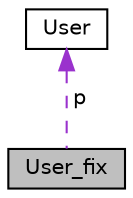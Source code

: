 digraph "User_fix"
{
 // LATEX_PDF_SIZE
  edge [fontname="Helvetica",fontsize="10",labelfontname="Helvetica",labelfontsize="10"];
  node [fontname="Helvetica",fontsize="10",shape=record];
  Node1 [label="User_fix",height=0.2,width=0.4,color="black", fillcolor="grey75", style="filled", fontcolor="black",tooltip=" "];
  Node2 -> Node1 [dir="back",color="darkorchid3",fontsize="10",style="dashed",label=" p" ];
  Node2 [label="User",height=0.2,width=0.4,color="black", fillcolor="white", style="filled",URL="$classUser.html",tooltip="Класс, содержащий информацию о текущем пользователе"];
}
